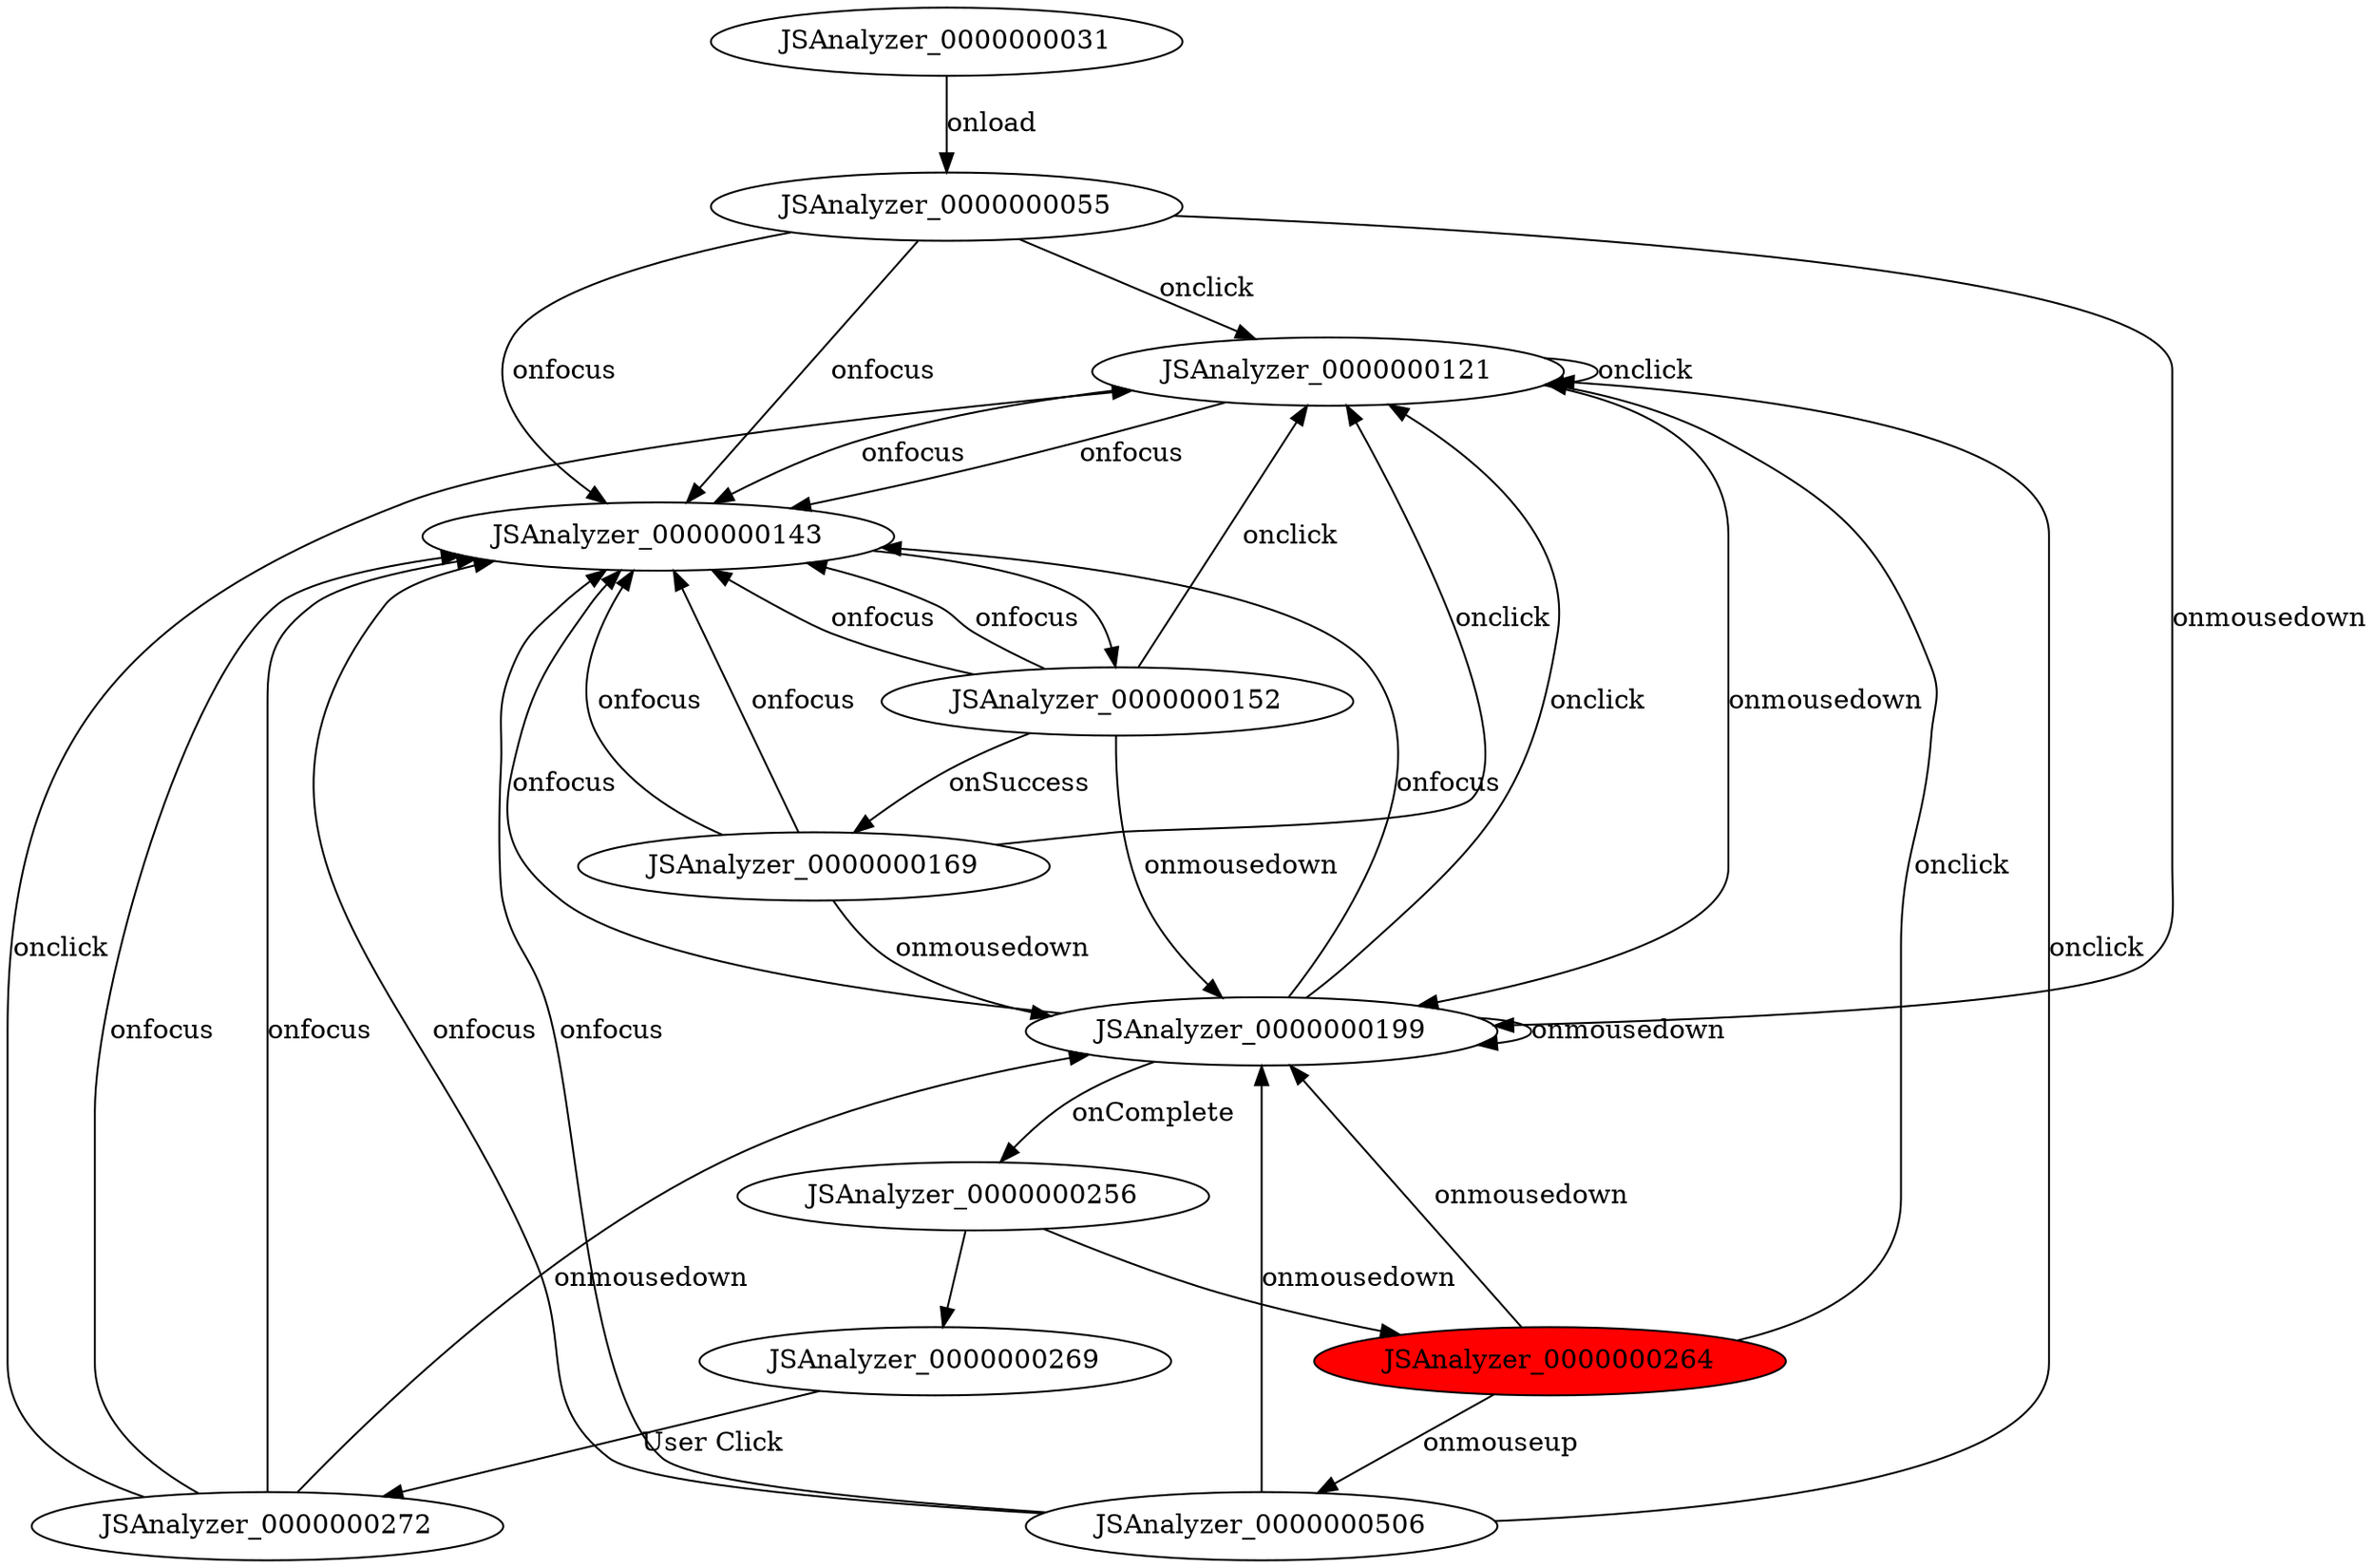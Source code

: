 digraph FSM {
JSAnalyzer_0000000031 [];
JSAnalyzer_0000000055 [];
JSAnalyzer_0000000121 [];
JSAnalyzer_0000000143 [];
JSAnalyzer_0000000152 [];
JSAnalyzer_0000000169 [];
JSAnalyzer_0000000199 [];
JSAnalyzer_0000000256 [];
JSAnalyzer_0000000264 [style=filled,fillcolor=red];
JSAnalyzer_0000000269 [];
JSAnalyzer_0000000506 [];
JSAnalyzer_0000000272 [];
JSAnalyzer_0000000143 -> JSAnalyzer_0000000152 []
JSAnalyzer_0000000256 -> JSAnalyzer_0000000264 []
JSAnalyzer_0000000256 -> JSAnalyzer_0000000269 []
JSAnalyzer_0000000031 -> JSAnalyzer_0000000055 [label="onload"]
JSAnalyzer_0000000055 -> JSAnalyzer_0000000143 [label="onfocus"]
JSAnalyzer_0000000055 -> JSAnalyzer_0000000143 [label="onfocus"]
JSAnalyzer_0000000055 -> JSAnalyzer_0000000199 [label="onmousedown"]
JSAnalyzer_0000000055 -> JSAnalyzer_0000000121 [label="onclick"]
JSAnalyzer_0000000121 -> JSAnalyzer_0000000143 [label="onfocus"]
JSAnalyzer_0000000121 -> JSAnalyzer_0000000143 [label="onfocus"]
JSAnalyzer_0000000121 -> JSAnalyzer_0000000199 [label="onmousedown"]
JSAnalyzer_0000000121 -> JSAnalyzer_0000000121 [label="onclick"]
JSAnalyzer_0000000152 -> JSAnalyzer_0000000169 [label="onSuccess"]
JSAnalyzer_0000000152 -> JSAnalyzer_0000000143 [label="onfocus"]
JSAnalyzer_0000000152 -> JSAnalyzer_0000000143 [label="onfocus"]
JSAnalyzer_0000000152 -> JSAnalyzer_0000000199 [label="onmousedown"]
JSAnalyzer_0000000152 -> JSAnalyzer_0000000121 [label="onclick"]
JSAnalyzer_0000000169 -> JSAnalyzer_0000000143 [label="onfocus"]
JSAnalyzer_0000000169 -> JSAnalyzer_0000000143 [label="onfocus"]
JSAnalyzer_0000000169 -> JSAnalyzer_0000000199 [label="onmousedown"]
JSAnalyzer_0000000169 -> JSAnalyzer_0000000121 [label="onclick"]
JSAnalyzer_0000000199 -> JSAnalyzer_0000000256 [label="onComplete"]
JSAnalyzer_0000000199 -> JSAnalyzer_0000000143 [label="onfocus"]
JSAnalyzer_0000000199 -> JSAnalyzer_0000000143 [label="onfocus"]
JSAnalyzer_0000000199 -> JSAnalyzer_0000000199 [label="onmousedown"]
JSAnalyzer_0000000199 -> JSAnalyzer_0000000121 [label="onclick"]
JSAnalyzer_0000000264 -> JSAnalyzer_0000000506 [label="onmouseup"]
JSAnalyzer_0000000264 -> JSAnalyzer_0000000199 [label="onmousedown"]
JSAnalyzer_0000000264 -> JSAnalyzer_0000000121 [label="onclick"]
JSAnalyzer_0000000269 -> JSAnalyzer_0000000272 [label="User Click"]
JSAnalyzer_0000000506 -> JSAnalyzer_0000000143 [label="onfocus"]
JSAnalyzer_0000000506 -> JSAnalyzer_0000000143 [label="onfocus"]
JSAnalyzer_0000000506 -> JSAnalyzer_0000000199 [label="onmousedown"]
JSAnalyzer_0000000506 -> JSAnalyzer_0000000121 [label="onclick"]
JSAnalyzer_0000000272 -> JSAnalyzer_0000000143 [label="onfocus"]
JSAnalyzer_0000000272 -> JSAnalyzer_0000000143 [label="onfocus"]
JSAnalyzer_0000000272 -> JSAnalyzer_0000000199 [label="onmousedown"]
JSAnalyzer_0000000272 -> JSAnalyzer_0000000121 [label="onclick"]
}
